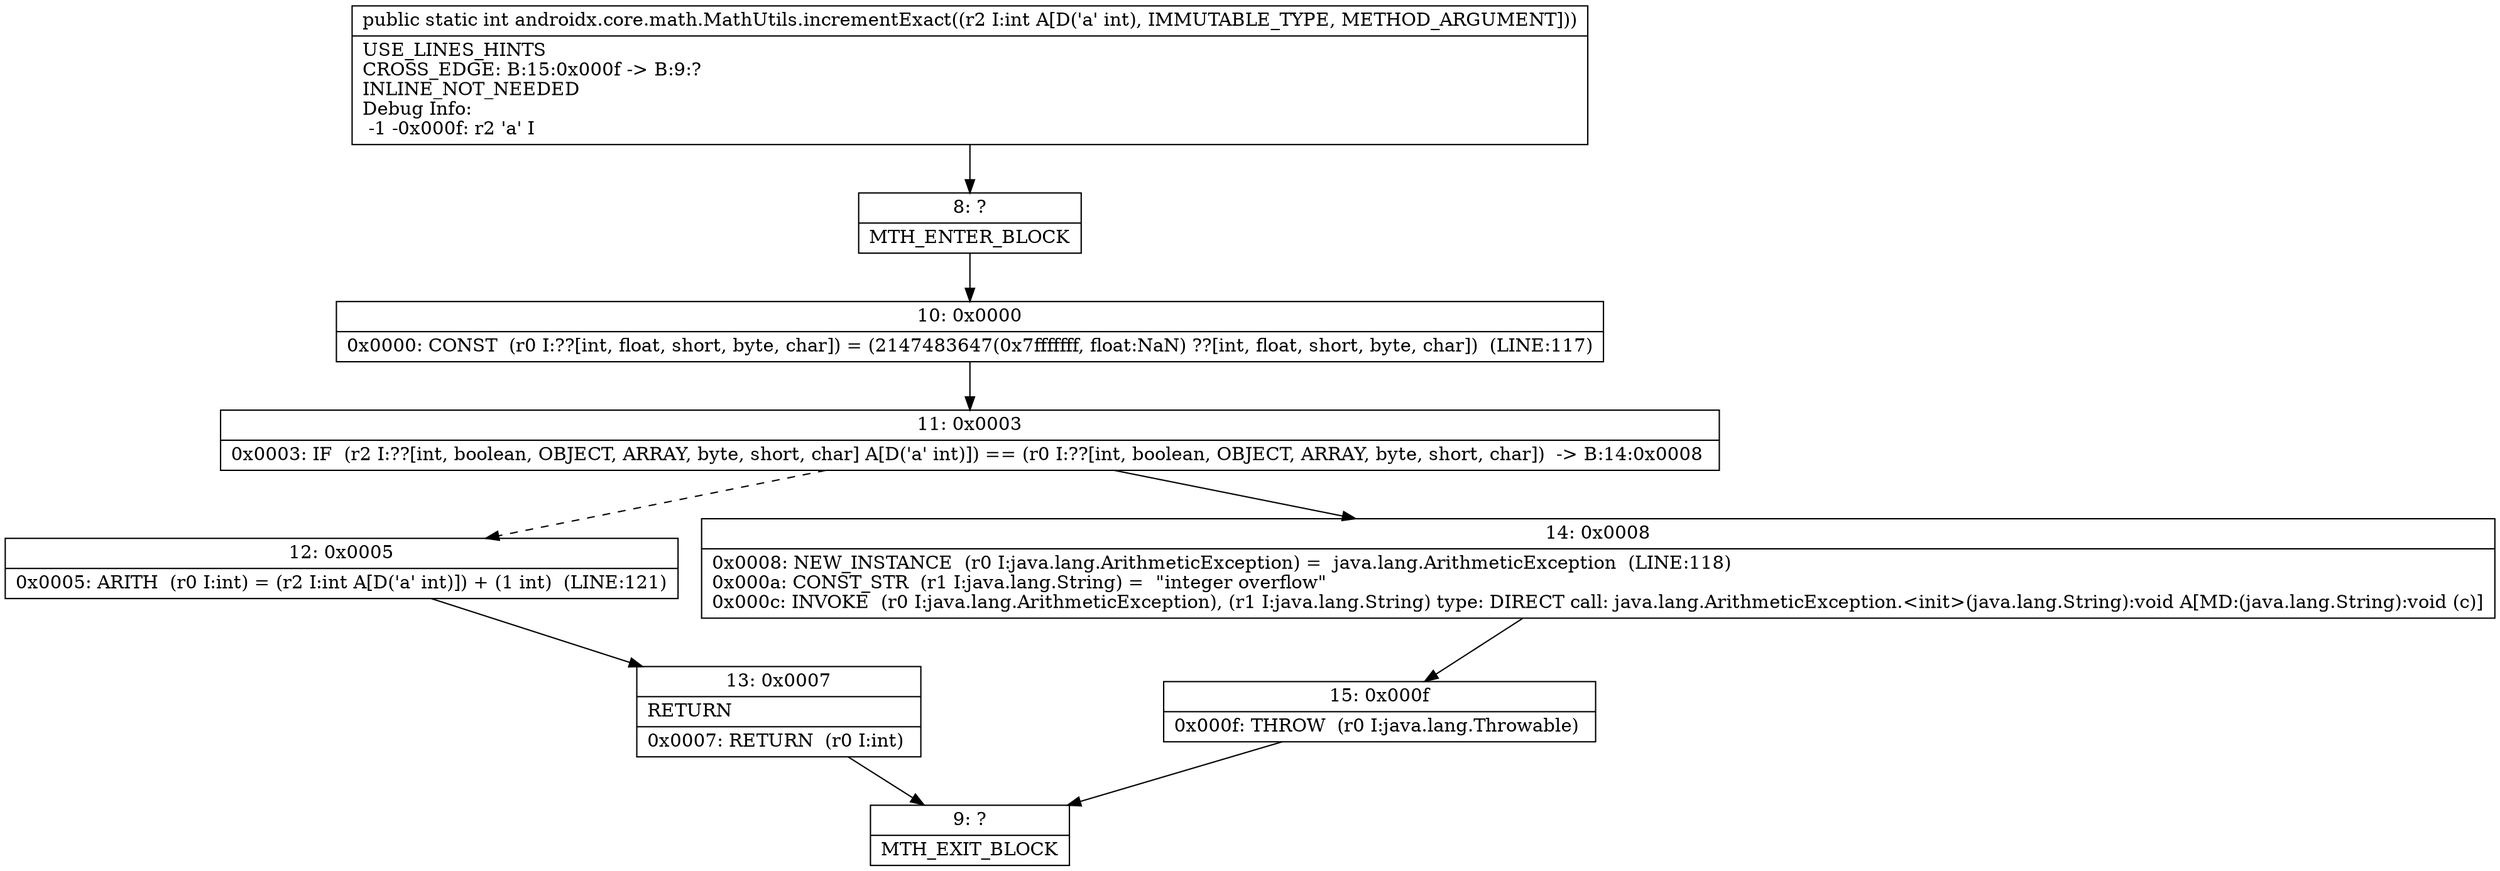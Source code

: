 digraph "CFG forandroidx.core.math.MathUtils.incrementExact(I)I" {
Node_8 [shape=record,label="{8\:\ ?|MTH_ENTER_BLOCK\l}"];
Node_10 [shape=record,label="{10\:\ 0x0000|0x0000: CONST  (r0 I:??[int, float, short, byte, char]) = (2147483647(0x7fffffff, float:NaN) ??[int, float, short, byte, char])  (LINE:117)\l}"];
Node_11 [shape=record,label="{11\:\ 0x0003|0x0003: IF  (r2 I:??[int, boolean, OBJECT, ARRAY, byte, short, char] A[D('a' int)]) == (r0 I:??[int, boolean, OBJECT, ARRAY, byte, short, char])  \-\> B:14:0x0008 \l}"];
Node_12 [shape=record,label="{12\:\ 0x0005|0x0005: ARITH  (r0 I:int) = (r2 I:int A[D('a' int)]) + (1 int)  (LINE:121)\l}"];
Node_13 [shape=record,label="{13\:\ 0x0007|RETURN\l|0x0007: RETURN  (r0 I:int) \l}"];
Node_9 [shape=record,label="{9\:\ ?|MTH_EXIT_BLOCK\l}"];
Node_14 [shape=record,label="{14\:\ 0x0008|0x0008: NEW_INSTANCE  (r0 I:java.lang.ArithmeticException) =  java.lang.ArithmeticException  (LINE:118)\l0x000a: CONST_STR  (r1 I:java.lang.String) =  \"integer overflow\" \l0x000c: INVOKE  (r0 I:java.lang.ArithmeticException), (r1 I:java.lang.String) type: DIRECT call: java.lang.ArithmeticException.\<init\>(java.lang.String):void A[MD:(java.lang.String):void (c)]\l}"];
Node_15 [shape=record,label="{15\:\ 0x000f|0x000f: THROW  (r0 I:java.lang.Throwable) \l}"];
MethodNode[shape=record,label="{public static int androidx.core.math.MathUtils.incrementExact((r2 I:int A[D('a' int), IMMUTABLE_TYPE, METHOD_ARGUMENT]))  | USE_LINES_HINTS\lCROSS_EDGE: B:15:0x000f \-\> B:9:?\lINLINE_NOT_NEEDED\lDebug Info:\l  \-1 \-0x000f: r2 'a' I\l}"];
MethodNode -> Node_8;Node_8 -> Node_10;
Node_10 -> Node_11;
Node_11 -> Node_12[style=dashed];
Node_11 -> Node_14;
Node_12 -> Node_13;
Node_13 -> Node_9;
Node_14 -> Node_15;
Node_15 -> Node_9;
}


